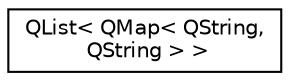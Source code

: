 digraph "类继承关系图"
{
  edge [fontname="Helvetica",fontsize="10",labelfontname="Helvetica",labelfontsize="10"];
  node [fontname="Helvetica",fontsize="10",shape=record];
  rankdir="LR";
  Node0 [label="QList\< QMap\< QString,\l QString \> \>",height=0.2,width=0.4,color="black", fillcolor="white", style="filled",URL="$class_q_list.html"];
}
